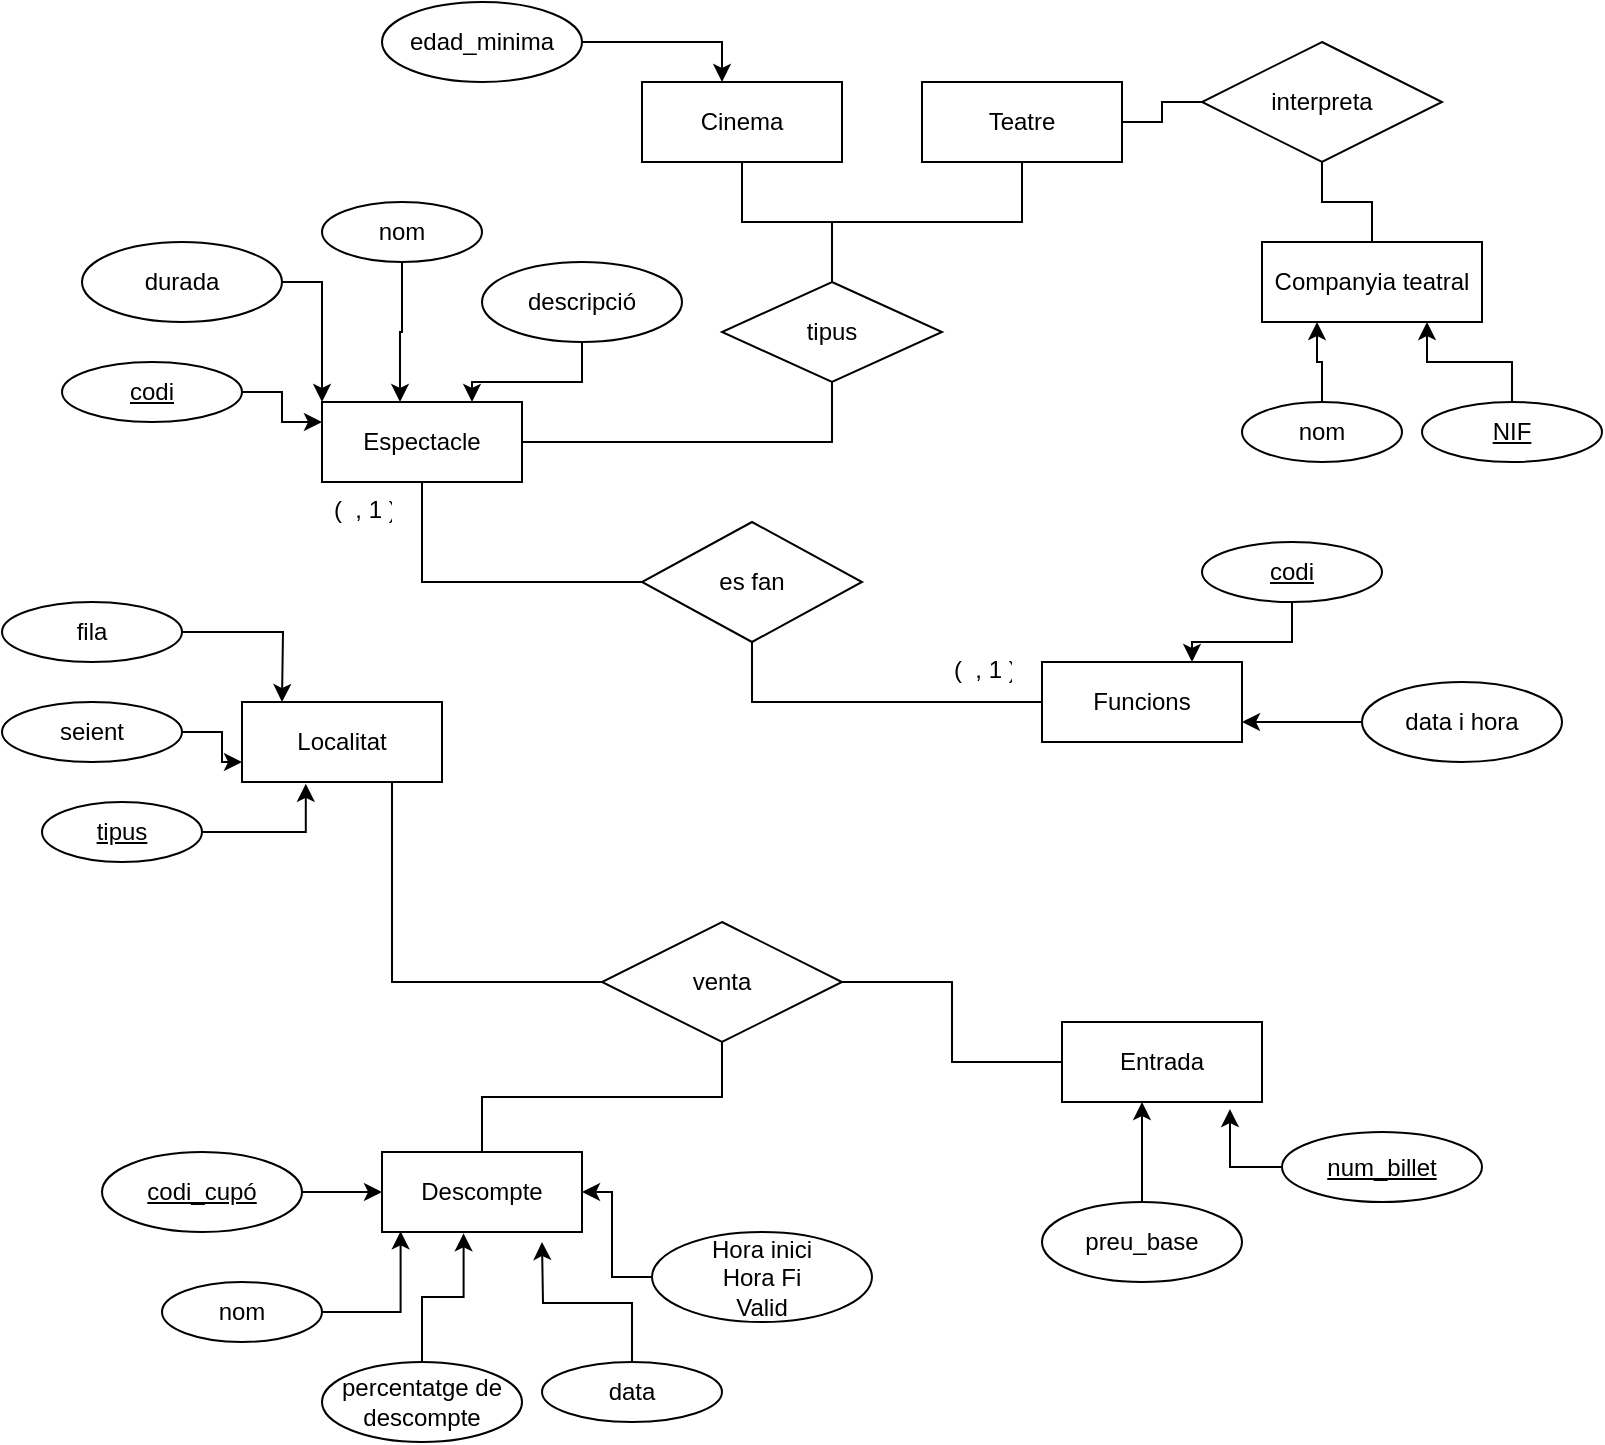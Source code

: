 <mxfile version="15.4.1" type="device"><diagram id="9moIK1HMI_Uemf915xW8" name="Page-1"><mxGraphModel dx="1426" dy="797" grid="1" gridSize="10" guides="1" tooltips="1" connect="1" arrows="1" fold="1" page="1" pageScale="1" pageWidth="827" pageHeight="1169" math="0" shadow="0"><root><mxCell id="0"/><mxCell id="1" parent="0"/><mxCell id="FuhQwQTvjdtp6ZsJfRTV-1" value="Espectacle" style="whiteSpace=wrap;html=1;align=center;" vertex="1" parent="1"><mxGeometry x="160" y="210" width="100" height="40" as="geometry"/></mxCell><mxCell id="FuhQwQTvjdtp6ZsJfRTV-6" style="edgeStyle=orthogonalEdgeStyle;rounded=0;orthogonalLoop=1;jettySize=auto;html=1;entryX=0.39;entryY=0;entryDx=0;entryDy=0;entryPerimeter=0;" edge="1" parent="1" source="FuhQwQTvjdtp6ZsJfRTV-2" target="FuhQwQTvjdtp6ZsJfRTV-1"><mxGeometry relative="1" as="geometry"/></mxCell><mxCell id="FuhQwQTvjdtp6ZsJfRTV-2" value="nom" style="ellipse;whiteSpace=wrap;html=1;align=center;" vertex="1" parent="1"><mxGeometry x="160" y="110" width="80" height="30" as="geometry"/></mxCell><mxCell id="FuhQwQTvjdtp6ZsJfRTV-9" style="edgeStyle=orthogonalEdgeStyle;rounded=0;orthogonalLoop=1;jettySize=auto;html=1;entryX=0;entryY=0.25;entryDx=0;entryDy=0;" edge="1" parent="1" source="FuhQwQTvjdtp6ZsJfRTV-3" target="FuhQwQTvjdtp6ZsJfRTV-1"><mxGeometry relative="1" as="geometry"/></mxCell><mxCell id="FuhQwQTvjdtp6ZsJfRTV-3" value="codi" style="ellipse;whiteSpace=wrap;html=1;align=center;fontStyle=4;" vertex="1" parent="1"><mxGeometry x="30" y="190" width="90" height="30" as="geometry"/></mxCell><mxCell id="FuhQwQTvjdtp6ZsJfRTV-7" style="edgeStyle=orthogonalEdgeStyle;rounded=0;orthogonalLoop=1;jettySize=auto;html=1;entryX=0.75;entryY=0;entryDx=0;entryDy=0;" edge="1" parent="1" source="FuhQwQTvjdtp6ZsJfRTV-4" target="FuhQwQTvjdtp6ZsJfRTV-1"><mxGeometry relative="1" as="geometry"/></mxCell><mxCell id="FuhQwQTvjdtp6ZsJfRTV-4" value="descripció" style="ellipse;whiteSpace=wrap;html=1;align=center;" vertex="1" parent="1"><mxGeometry x="240" y="140" width="100" height="40" as="geometry"/></mxCell><mxCell id="FuhQwQTvjdtp6ZsJfRTV-8" style="edgeStyle=orthogonalEdgeStyle;rounded=0;orthogonalLoop=1;jettySize=auto;html=1;entryX=0;entryY=0;entryDx=0;entryDy=0;" edge="1" parent="1" source="FuhQwQTvjdtp6ZsJfRTV-5" target="FuhQwQTvjdtp6ZsJfRTV-1"><mxGeometry relative="1" as="geometry"/></mxCell><mxCell id="FuhQwQTvjdtp6ZsJfRTV-5" value="durada" style="ellipse;whiteSpace=wrap;html=1;align=center;" vertex="1" parent="1"><mxGeometry x="40" y="130" width="100" height="40" as="geometry"/></mxCell><mxCell id="FuhQwQTvjdtp6ZsJfRTV-10" value="Funcions" style="whiteSpace=wrap;html=1;align=center;" vertex="1" parent="1"><mxGeometry x="520" y="340" width="100" height="40" as="geometry"/></mxCell><mxCell id="FuhQwQTvjdtp6ZsJfRTV-14" style="edgeStyle=orthogonalEdgeStyle;rounded=0;orthogonalLoop=1;jettySize=auto;html=1;entryX=0.75;entryY=0;entryDx=0;entryDy=0;" edge="1" parent="1" source="FuhQwQTvjdtp6ZsJfRTV-11" target="FuhQwQTvjdtp6ZsJfRTV-10"><mxGeometry relative="1" as="geometry"/></mxCell><mxCell id="FuhQwQTvjdtp6ZsJfRTV-11" value="codi" style="ellipse;whiteSpace=wrap;html=1;align=center;fontStyle=4;" vertex="1" parent="1"><mxGeometry x="600" y="280" width="90" height="30" as="geometry"/></mxCell><mxCell id="FuhQwQTvjdtp6ZsJfRTV-13" style="edgeStyle=orthogonalEdgeStyle;rounded=0;orthogonalLoop=1;jettySize=auto;html=1;entryX=1;entryY=0.75;entryDx=0;entryDy=0;" edge="1" parent="1" source="FuhQwQTvjdtp6ZsJfRTV-12" target="FuhQwQTvjdtp6ZsJfRTV-10"><mxGeometry relative="1" as="geometry"/></mxCell><mxCell id="FuhQwQTvjdtp6ZsJfRTV-12" value="data i hora" style="ellipse;whiteSpace=wrap;html=1;align=center;" vertex="1" parent="1"><mxGeometry x="680" y="350" width="100" height="40" as="geometry"/></mxCell><mxCell id="FuhQwQTvjdtp6ZsJfRTV-15" value="Companyia teatral" style="whiteSpace=wrap;html=1;align=center;" vertex="1" parent="1"><mxGeometry x="630" y="130" width="110" height="40" as="geometry"/></mxCell><mxCell id="FuhQwQTvjdtp6ZsJfRTV-64" style="edgeStyle=orthogonalEdgeStyle;rounded=0;orthogonalLoop=1;jettySize=auto;html=1;entryX=0.75;entryY=1;entryDx=0;entryDy=0;" edge="1" parent="1" source="FuhQwQTvjdtp6ZsJfRTV-16" target="FuhQwQTvjdtp6ZsJfRTV-15"><mxGeometry relative="1" as="geometry"><mxPoint x="720" y="180" as="targetPoint"/></mxGeometry></mxCell><mxCell id="FuhQwQTvjdtp6ZsJfRTV-16" value="NIF" style="ellipse;whiteSpace=wrap;html=1;align=center;fontStyle=4;" vertex="1" parent="1"><mxGeometry x="710" y="210" width="90" height="30" as="geometry"/></mxCell><mxCell id="FuhQwQTvjdtp6ZsJfRTV-19" style="edgeStyle=orthogonalEdgeStyle;rounded=0;orthogonalLoop=1;jettySize=auto;html=1;entryX=0.25;entryY=1;entryDx=0;entryDy=0;" edge="1" parent="1" source="FuhQwQTvjdtp6ZsJfRTV-17" target="FuhQwQTvjdtp6ZsJfRTV-15"><mxGeometry relative="1" as="geometry"/></mxCell><mxCell id="FuhQwQTvjdtp6ZsJfRTV-17" value="nom" style="ellipse;whiteSpace=wrap;html=1;align=center;" vertex="1" parent="1"><mxGeometry x="620" y="210" width="80" height="30" as="geometry"/></mxCell><mxCell id="FuhQwQTvjdtp6ZsJfRTV-20" value="Localitat" style="whiteSpace=wrap;html=1;align=center;" vertex="1" parent="1"><mxGeometry x="120" y="360" width="100" height="40" as="geometry"/></mxCell><mxCell id="FuhQwQTvjdtp6ZsJfRTV-29" style="edgeStyle=orthogonalEdgeStyle;rounded=0;orthogonalLoop=1;jettySize=auto;html=1;" edge="1" parent="1" source="FuhQwQTvjdtp6ZsJfRTV-21"><mxGeometry relative="1" as="geometry"><mxPoint x="140" y="360" as="targetPoint"/></mxGeometry></mxCell><mxCell id="FuhQwQTvjdtp6ZsJfRTV-21" value="fila" style="ellipse;whiteSpace=wrap;html=1;align=center;" vertex="1" parent="1"><mxGeometry y="310" width="90" height="30" as="geometry"/></mxCell><mxCell id="FuhQwQTvjdtp6ZsJfRTV-28" style="edgeStyle=orthogonalEdgeStyle;rounded=0;orthogonalLoop=1;jettySize=auto;html=1;entryX=0;entryY=0.75;entryDx=0;entryDy=0;" edge="1" parent="1" source="FuhQwQTvjdtp6ZsJfRTV-22" target="FuhQwQTvjdtp6ZsJfRTV-20"><mxGeometry relative="1" as="geometry"/></mxCell><mxCell id="FuhQwQTvjdtp6ZsJfRTV-22" value="seient" style="ellipse;whiteSpace=wrap;html=1;align=center;" vertex="1" parent="1"><mxGeometry y="360" width="90" height="30" as="geometry"/></mxCell><mxCell id="FuhQwQTvjdtp6ZsJfRTV-23" value="Entrada" style="whiteSpace=wrap;html=1;align=center;" vertex="1" parent="1"><mxGeometry x="530" y="520" width="100" height="40" as="geometry"/></mxCell><mxCell id="FuhQwQTvjdtp6ZsJfRTV-26" style="edgeStyle=orthogonalEdgeStyle;rounded=0;orthogonalLoop=1;jettySize=auto;html=1;entryX=0.4;entryY=1;entryDx=0;entryDy=0;entryPerimeter=0;" edge="1" parent="1" source="FuhQwQTvjdtp6ZsJfRTV-24" target="FuhQwQTvjdtp6ZsJfRTV-23"><mxGeometry relative="1" as="geometry"/></mxCell><mxCell id="FuhQwQTvjdtp6ZsJfRTV-24" value="preu_base" style="ellipse;whiteSpace=wrap;html=1;align=center;" vertex="1" parent="1"><mxGeometry x="520" y="610" width="100" height="40" as="geometry"/></mxCell><mxCell id="FuhQwQTvjdtp6ZsJfRTV-27" style="edgeStyle=orthogonalEdgeStyle;rounded=0;orthogonalLoop=1;jettySize=auto;html=1;entryX=0.84;entryY=1.089;entryDx=0;entryDy=0;entryPerimeter=0;" edge="1" parent="1" source="FuhQwQTvjdtp6ZsJfRTV-25" target="FuhQwQTvjdtp6ZsJfRTV-23"><mxGeometry relative="1" as="geometry"/></mxCell><mxCell id="FuhQwQTvjdtp6ZsJfRTV-25" value="num_billet" style="ellipse;whiteSpace=wrap;html=1;align=center;fontStyle=4;" vertex="1" parent="1"><mxGeometry x="640" y="575" width="100" height="35" as="geometry"/></mxCell><mxCell id="FuhQwQTvjdtp6ZsJfRTV-34" value="Descompte" style="whiteSpace=wrap;html=1;align=center;" vertex="1" parent="1"><mxGeometry x="190" y="585" width="100" height="40" as="geometry"/></mxCell><mxCell id="FuhQwQTvjdtp6ZsJfRTV-36" style="edgeStyle=orthogonalEdgeStyle;rounded=0;orthogonalLoop=1;jettySize=auto;html=1;entryX=0;entryY=0.5;entryDx=0;entryDy=0;" edge="1" parent="1" source="FuhQwQTvjdtp6ZsJfRTV-35" target="FuhQwQTvjdtp6ZsJfRTV-34"><mxGeometry relative="1" as="geometry"/></mxCell><mxCell id="FuhQwQTvjdtp6ZsJfRTV-35" value="codi_cupó" style="ellipse;whiteSpace=wrap;html=1;align=center;fontStyle=4;" vertex="1" parent="1"><mxGeometry x="50" y="585" width="100" height="40" as="geometry"/></mxCell><mxCell id="FuhQwQTvjdtp6ZsJfRTV-44" style="edgeStyle=orthogonalEdgeStyle;rounded=0;orthogonalLoop=1;jettySize=auto;html=1;entryX=0.093;entryY=0.991;entryDx=0;entryDy=0;entryPerimeter=0;" edge="1" parent="1" source="FuhQwQTvjdtp6ZsJfRTV-37" target="FuhQwQTvjdtp6ZsJfRTV-34"><mxGeometry relative="1" as="geometry"/></mxCell><mxCell id="FuhQwQTvjdtp6ZsJfRTV-37" value="nom" style="ellipse;whiteSpace=wrap;html=1;align=center;" vertex="1" parent="1"><mxGeometry x="80" y="650" width="80" height="30" as="geometry"/></mxCell><mxCell id="FuhQwQTvjdtp6ZsJfRTV-43" style="edgeStyle=orthogonalEdgeStyle;rounded=0;orthogonalLoop=1;jettySize=auto;html=1;entryX=0.408;entryY=1.017;entryDx=0;entryDy=0;entryPerimeter=0;" edge="1" parent="1" source="FuhQwQTvjdtp6ZsJfRTV-38" target="FuhQwQTvjdtp6ZsJfRTV-34"><mxGeometry relative="1" as="geometry"/></mxCell><mxCell id="FuhQwQTvjdtp6ZsJfRTV-38" value="percentatge de descompte" style="ellipse;whiteSpace=wrap;html=1;align=center;" vertex="1" parent="1"><mxGeometry x="160" y="690" width="100" height="40" as="geometry"/></mxCell><mxCell id="FuhQwQTvjdtp6ZsJfRTV-42" style="edgeStyle=orthogonalEdgeStyle;rounded=0;orthogonalLoop=1;jettySize=auto;html=1;" edge="1" parent="1" source="FuhQwQTvjdtp6ZsJfRTV-39"><mxGeometry relative="1" as="geometry"><mxPoint x="270" y="630" as="targetPoint"/></mxGeometry></mxCell><mxCell id="FuhQwQTvjdtp6ZsJfRTV-39" value="data" style="ellipse;whiteSpace=wrap;html=1;align=center;" vertex="1" parent="1"><mxGeometry x="270" y="690" width="90" height="30" as="geometry"/></mxCell><mxCell id="FuhQwQTvjdtp6ZsJfRTV-41" style="edgeStyle=orthogonalEdgeStyle;rounded=0;orthogonalLoop=1;jettySize=auto;html=1;entryX=1;entryY=0.5;entryDx=0;entryDy=0;" edge="1" parent="1" source="FuhQwQTvjdtp6ZsJfRTV-40" target="FuhQwQTvjdtp6ZsJfRTV-34"><mxGeometry relative="1" as="geometry"/></mxCell><mxCell id="FuhQwQTvjdtp6ZsJfRTV-40" value="Hora inici&lt;br&gt;Hora Fi&lt;br&gt;Valid" style="ellipse;whiteSpace=wrap;html=1;align=center;" vertex="1" parent="1"><mxGeometry x="325" y="625" width="110" height="45" as="geometry"/></mxCell><mxCell id="FuhQwQTvjdtp6ZsJfRTV-45" value="es fan" style="shape=rhombus;perimeter=rhombusPerimeter;whiteSpace=wrap;html=1;align=center;" vertex="1" parent="1"><mxGeometry x="320" y="270" width="110" height="60" as="geometry"/></mxCell><mxCell id="FuhQwQTvjdtp6ZsJfRTV-48" value="(  , 1 )" style="text;strokeColor=none;fillColor=none;spacingLeft=4;spacingRight=4;overflow=hidden;rotatable=0;points=[[0,0.5],[1,0.5]];portConstraint=eastwest;fontSize=12;" vertex="1" parent="1"><mxGeometry x="160" y="250" width="40" height="30" as="geometry"/></mxCell><mxCell id="FuhQwQTvjdtp6ZsJfRTV-49" value="(  , 1 )" style="text;strokeColor=none;fillColor=none;spacingLeft=4;spacingRight=4;overflow=hidden;rotatable=0;points=[[0,0.5],[1,0.5]];portConstraint=eastwest;fontSize=12;" vertex="1" parent="1"><mxGeometry x="470" y="330" width="40" height="30" as="geometry"/></mxCell><mxCell id="FuhQwQTvjdtp6ZsJfRTV-69" style="edgeStyle=orthogonalEdgeStyle;rounded=0;orthogonalLoop=1;jettySize=auto;html=1;entryX=0.319;entryY=1.022;entryDx=0;entryDy=0;entryPerimeter=0;" edge="1" parent="1" source="FuhQwQTvjdtp6ZsJfRTV-50" target="FuhQwQTvjdtp6ZsJfRTV-20"><mxGeometry relative="1" as="geometry"/></mxCell><mxCell id="FuhQwQTvjdtp6ZsJfRTV-50" value="tipus" style="ellipse;whiteSpace=wrap;html=1;align=center;fontStyle=4;verticalAlign=middle;" vertex="1" parent="1"><mxGeometry x="20" y="410" width="80" height="30" as="geometry"/></mxCell><mxCell id="FuhQwQTvjdtp6ZsJfRTV-52" value="tipus" style="shape=rhombus;perimeter=rhombusPerimeter;whiteSpace=wrap;html=1;align=center;" vertex="1" parent="1"><mxGeometry x="360" y="150" width="110" height="50" as="geometry"/></mxCell><mxCell id="FuhQwQTvjdtp6ZsJfRTV-53" value="Cinema" style="whiteSpace=wrap;html=1;align=center;" vertex="1" parent="1"><mxGeometry x="320" y="50" width="100" height="40" as="geometry"/></mxCell><mxCell id="FuhQwQTvjdtp6ZsJfRTV-54" value="Teatre" style="whiteSpace=wrap;html=1;align=center;" vertex="1" parent="1"><mxGeometry x="460" y="50" width="100" height="40" as="geometry"/></mxCell><mxCell id="FuhQwQTvjdtp6ZsJfRTV-57" value="" style="endArrow=none;html=1;rounded=0;edgeStyle=orthogonalEdgeStyle;entryX=0;entryY=0.5;entryDx=0;entryDy=0;exitX=0.5;exitY=1;exitDx=0;exitDy=0;" edge="1" parent="1" source="FuhQwQTvjdtp6ZsJfRTV-45" target="FuhQwQTvjdtp6ZsJfRTV-10"><mxGeometry relative="1" as="geometry"><mxPoint x="330" y="370" as="sourcePoint"/><mxPoint x="490" y="370" as="targetPoint"/></mxGeometry></mxCell><mxCell id="FuhQwQTvjdtp6ZsJfRTV-58" value="" style="endArrow=none;html=1;rounded=0;edgeStyle=orthogonalEdgeStyle;entryX=0;entryY=0.5;entryDx=0;entryDy=0;exitX=0.5;exitY=1;exitDx=0;exitDy=0;" edge="1" parent="1" source="FuhQwQTvjdtp6ZsJfRTV-1" target="FuhQwQTvjdtp6ZsJfRTV-45"><mxGeometry relative="1" as="geometry"><mxPoint x="150" y="300" as="sourcePoint"/><mxPoint x="310" y="300" as="targetPoint"/></mxGeometry></mxCell><mxCell id="FuhQwQTvjdtp6ZsJfRTV-59" value="" style="endArrow=none;html=1;rounded=0;edgeStyle=orthogonalEdgeStyle;entryX=0.5;entryY=1;entryDx=0;entryDy=0;exitX=1;exitY=0.5;exitDx=0;exitDy=0;" edge="1" parent="1" source="FuhQwQTvjdtp6ZsJfRTV-1" target="FuhQwQTvjdtp6ZsJfRTV-52"><mxGeometry relative="1" as="geometry"><mxPoint x="310" y="240" as="sourcePoint"/><mxPoint x="470" y="240" as="targetPoint"/></mxGeometry></mxCell><mxCell id="FuhQwQTvjdtp6ZsJfRTV-60" value="" style="endArrow=none;html=1;rounded=0;edgeStyle=orthogonalEdgeStyle;exitX=0.5;exitY=1;exitDx=0;exitDy=0;entryX=0.5;entryY=0;entryDx=0;entryDy=0;" edge="1" parent="1" source="FuhQwQTvjdtp6ZsJfRTV-53" target="FuhQwQTvjdtp6ZsJfRTV-52"><mxGeometry relative="1" as="geometry"><mxPoint x="360" y="110" as="sourcePoint"/><mxPoint x="520" y="110" as="targetPoint"/></mxGeometry></mxCell><mxCell id="FuhQwQTvjdtp6ZsJfRTV-61" value="" style="endArrow=none;html=1;rounded=0;edgeStyle=orthogonalEdgeStyle;exitX=0.5;exitY=0;exitDx=0;exitDy=0;entryX=0.5;entryY=1;entryDx=0;entryDy=0;" edge="1" parent="1" source="FuhQwQTvjdtp6ZsJfRTV-52" target="FuhQwQTvjdtp6ZsJfRTV-54"><mxGeometry relative="1" as="geometry"><mxPoint x="460" y="130" as="sourcePoint"/><mxPoint x="620" y="130" as="targetPoint"/></mxGeometry></mxCell><mxCell id="FuhQwQTvjdtp6ZsJfRTV-63" style="edgeStyle=orthogonalEdgeStyle;rounded=0;orthogonalLoop=1;jettySize=auto;html=1;entryX=0.4;entryY=0;entryDx=0;entryDy=0;entryPerimeter=0;" edge="1" parent="1" source="FuhQwQTvjdtp6ZsJfRTV-62" target="FuhQwQTvjdtp6ZsJfRTV-53"><mxGeometry relative="1" as="geometry"/></mxCell><mxCell id="FuhQwQTvjdtp6ZsJfRTV-62" value="edad_minima" style="ellipse;whiteSpace=wrap;html=1;align=center;" vertex="1" parent="1"><mxGeometry x="190" y="10" width="100" height="40" as="geometry"/></mxCell><mxCell id="FuhQwQTvjdtp6ZsJfRTV-65" value="interpreta" style="shape=rhombus;perimeter=rhombusPerimeter;whiteSpace=wrap;html=1;align=center;" vertex="1" parent="1"><mxGeometry x="600" y="30" width="120" height="60" as="geometry"/></mxCell><mxCell id="FuhQwQTvjdtp6ZsJfRTV-66" value="" style="endArrow=none;html=1;rounded=0;edgeStyle=orthogonalEdgeStyle;entryX=0;entryY=0.5;entryDx=0;entryDy=0;exitX=1;exitY=0.5;exitDx=0;exitDy=0;" edge="1" parent="1" source="FuhQwQTvjdtp6ZsJfRTV-54" target="FuhQwQTvjdtp6ZsJfRTV-65"><mxGeometry relative="1" as="geometry"><mxPoint x="490" y="160" as="sourcePoint"/><mxPoint x="650" y="160" as="targetPoint"/></mxGeometry></mxCell><mxCell id="FuhQwQTvjdtp6ZsJfRTV-67" value="" style="endArrow=none;html=1;rounded=0;edgeStyle=orthogonalEdgeStyle;entryX=0.5;entryY=0;entryDx=0;entryDy=0;exitX=0.5;exitY=1;exitDx=0;exitDy=0;" edge="1" parent="1" source="FuhQwQTvjdtp6ZsJfRTV-65" target="FuhQwQTvjdtp6ZsJfRTV-15"><mxGeometry relative="1" as="geometry"><mxPoint x="490" y="150" as="sourcePoint"/><mxPoint x="650" y="150" as="targetPoint"/></mxGeometry></mxCell><mxCell id="FuhQwQTvjdtp6ZsJfRTV-68" value="venta" style="shape=rhombus;perimeter=rhombusPerimeter;whiteSpace=wrap;html=1;align=center;" vertex="1" parent="1"><mxGeometry x="300" y="470" width="120" height="60" as="geometry"/></mxCell><mxCell id="FuhQwQTvjdtp6ZsJfRTV-70" value="" style="endArrow=none;html=1;rounded=0;edgeStyle=orthogonalEdgeStyle;exitX=0.75;exitY=1;exitDx=0;exitDy=0;entryX=0;entryY=0.5;entryDx=0;entryDy=0;" edge="1" parent="1" source="FuhQwQTvjdtp6ZsJfRTV-20" target="FuhQwQTvjdtp6ZsJfRTV-68"><mxGeometry relative="1" as="geometry"><mxPoint x="130" y="500" as="sourcePoint"/><mxPoint x="220" y="500" as="targetPoint"/></mxGeometry></mxCell><mxCell id="FuhQwQTvjdtp6ZsJfRTV-71" value="" style="endArrow=none;html=1;rounded=0;edgeStyle=orthogonalEdgeStyle;exitX=1;exitY=0.5;exitDx=0;exitDy=0;entryX=0;entryY=0.5;entryDx=0;entryDy=0;" edge="1" parent="1" source="FuhQwQTvjdtp6ZsJfRTV-68" target="FuhQwQTvjdtp6ZsJfRTV-23"><mxGeometry relative="1" as="geometry"><mxPoint x="450" y="470" as="sourcePoint"/><mxPoint x="610" y="470" as="targetPoint"/></mxGeometry></mxCell><mxCell id="FuhQwQTvjdtp6ZsJfRTV-72" value="" style="endArrow=none;html=1;rounded=0;edgeStyle=orthogonalEdgeStyle;exitX=0.5;exitY=1;exitDx=0;exitDy=0;entryX=0.5;entryY=0;entryDx=0;entryDy=0;" edge="1" parent="1" source="FuhQwQTvjdtp6ZsJfRTV-68" target="FuhQwQTvjdtp6ZsJfRTV-34"><mxGeometry relative="1" as="geometry"><mxPoint x="380" y="570" as="sourcePoint"/><mxPoint x="540" y="570" as="targetPoint"/></mxGeometry></mxCell></root></mxGraphModel></diagram></mxfile>